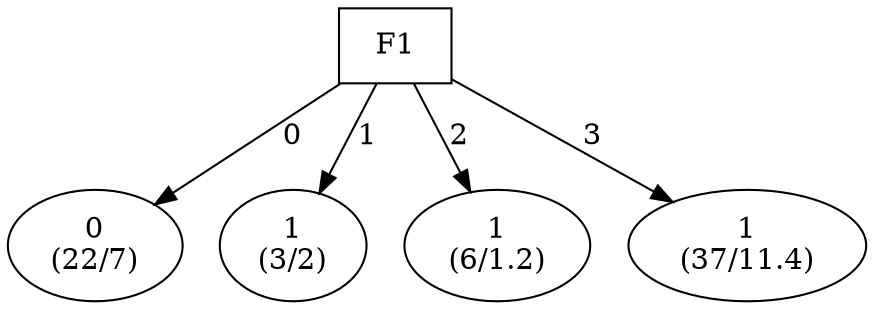 digraph YaDT {
n0 [ shape=box, label="F1\n"]
n0 -> n1 [label="0"]
n1 [ shape=ellipse, label="0\n(22/7)"]
n0 -> n2 [label="1"]
n2 [ shape=ellipse, label="1\n(3/2)"]
n0 -> n3 [label="2"]
n3 [ shape=ellipse, label="1\n(6/1.2)"]
n0 -> n4 [label="3"]
n4 [ shape=ellipse, label="1\n(37/11.4)"]
}
